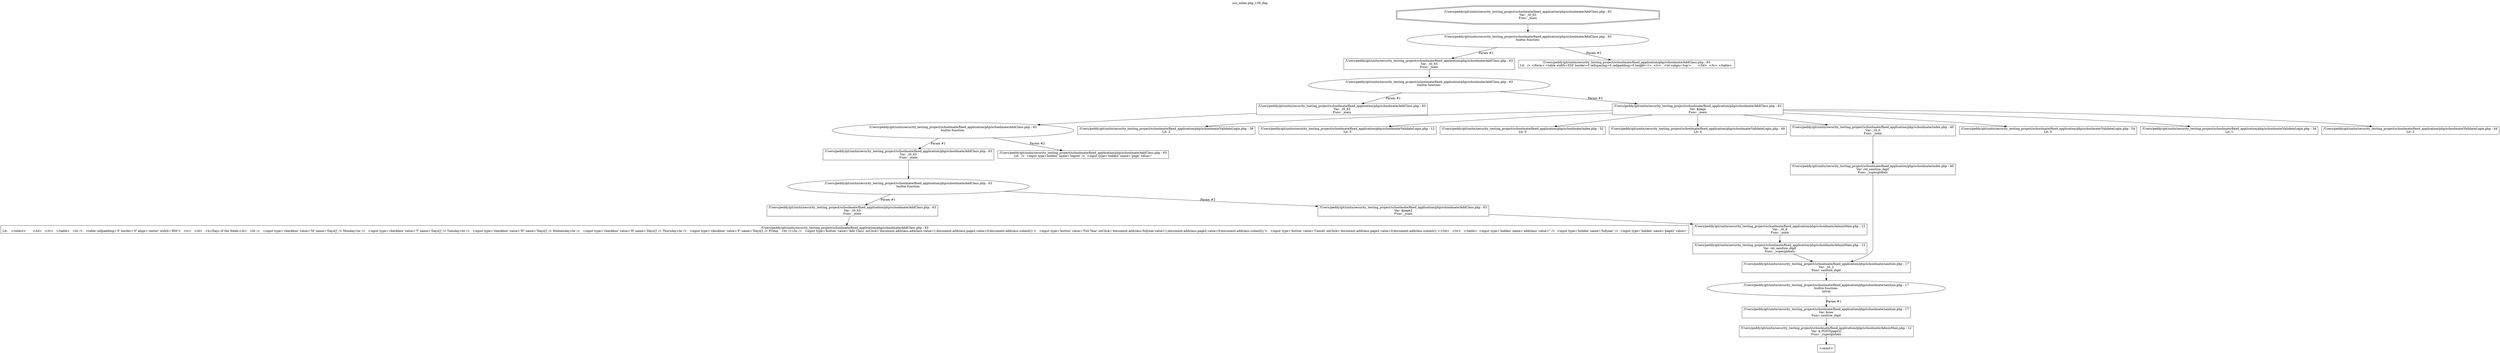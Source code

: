 digraph cfg {
  label="xss_index.php_139_dep";
  labelloc=t;
  n1 [shape=doubleoctagon, label="/Users/peddy/git/unitn/security_testing_project/schoolmate/fixed_application/php/schoolmate/AddClass.php : 63\nVar: _t0_63\nFunc: _main\n"];
  n2 [shape=ellipse, label="/Users/peddy/git/unitn/security_testing_project/schoolmate/fixed_application/php/schoolmate/AddClass.php : 63\nbuiltin function:\n.\n"];
  n3 [shape=box, label="/Users/peddy/git/unitn/security_testing_project/schoolmate/fixed_application/php/schoolmate/AddClass.php : 63\nVar: _t0_63\nFunc: _main\n"];
  n4 [shape=ellipse, label="/Users/peddy/git/unitn/security_testing_project/schoolmate/fixed_application/php/schoolmate/AddClass.php : 63\nbuiltin function:\n.\n"];
  n5 [shape=box, label="/Users/peddy/git/unitn/security_testing_project/schoolmate/fixed_application/php/schoolmate/AddClass.php : 63\nVar: _t0_63\nFunc: _main\n"];
  n6 [shape=ellipse, label="/Users/peddy/git/unitn/security_testing_project/schoolmate/fixed_application/php/schoolmate/AddClass.php : 63\nbuiltin function:\n.\n"];
  n7 [shape=box, label="/Users/peddy/git/unitn/security_testing_project/schoolmate/fixed_application/php/schoolmate/AddClass.php : 63\nVar: _t0_63\nFunc: _main\n"];
  n8 [shape=ellipse, label="/Users/peddy/git/unitn/security_testing_project/schoolmate/fixed_application/php/schoolmate/AddClass.php : 63\nbuiltin function:\n.\n"];
  n9 [shape=box, label="/Users/peddy/git/unitn/security_testing_project/schoolmate/fixed_application/php/schoolmate/AddClass.php : 63\nVar: _t0_63\nFunc: _main\n"];
  n10 [shape=box, label="/Users/peddy/git/unitn/security_testing_project/schoolmate/fixed_application/php/schoolmate/AddClass.php : 63\nLit: 	 </select>	</td>   </tr>   </table>   <br />   <table cellpadding='0' border='0' align='center' width='800'>   <tr>   <td>   <b>Days of the Week:</b>   <br />   <input type='checkbox' value='M' name='Days[]' /> Monday<br />   <input type='checkbox' value='T' name='Days[]' /> Tuesday<br />   <input type='checkbox' value='W' name='Days[]' /> Wednesday<br />   <input type='checkbox' value='H' name='Days[]' /> Thursday<br />   <input type='checkbox' value='F' name='Days[]' /> Friday   <br /><br />   <input type='button' value='Add Class' onClick='document.addclass.addclass.value=1;document.addclass.page2.value=0;document.addclass.submit();'>   <input type='button' value='Full Year' onClick='document.addclass.fullyear.value=1;document.addclass.page2.value=9;document.addclass.submit();'>   <input type='button' value='Cancel' onClick='document.addclass.page2.value=0;document.addclass.submit();'></td>   </tr>   </table>  <input type='hidden' name='addclass' value='' />  <input type='hidden' name='fullyear' />  <input type='hidden' name='page2' value='\n"];
  n11 [shape=box, label="/Users/peddy/git/unitn/security_testing_project/schoolmate/fixed_application/php/schoolmate/AddClass.php : 63\nVar: $page2\nFunc: _main\n"];
  n12 [shape=box, label="/Users/peddy/git/unitn/security_testing_project/schoolmate/fixed_application/php/schoolmate/AdminMain.php : 12\nVar: _t0_9\nFunc: _main\n"];
  n13 [shape=box, label="/Users/peddy/git/unitn/security_testing_project/schoolmate/fixed_application/php/schoolmate/AdminMain.php : 12\nVar: ret_sanitize_digit\nFunc: _superglobals\n"];
  n14 [shape=box, label="/Users/peddy/git/unitn/security_testing_project/schoolmate/fixed_application/php/schoolmate/sanitize.php : 17\nVar: _t0_2\nFunc: sanitize_digit\n"];
  n15 [shape=ellipse, label="/Users/peddy/git/unitn/security_testing_project/schoolmate/fixed_application/php/schoolmate/sanitize.php : 17\nbuiltin function:\nintval\n"];
  n16 [shape=box, label="/Users/peddy/git/unitn/security_testing_project/schoolmate/fixed_application/php/schoolmate/sanitize.php : 17\nVar: $raw\nFunc: sanitize_digit\n"];
  n17 [shape=box, label="/Users/peddy/git/unitn/security_testing_project/schoolmate/fixed_application/php/schoolmate/AdminMain.php : 12\nVar: $_POST[page2]\nFunc: _superglobals\n"];
  n18 [shape=box, label="<uninit>"];
  n19 [shape=box, label="/Users/peddy/git/unitn/security_testing_project/schoolmate/fixed_application/php/schoolmate/AddClass.php : 63\nLit:  />  <input type=hidden' name='logout' />  <input type='hidden' name='page' value='\n"];
  n20 [shape=box, label="/Users/peddy/git/unitn/security_testing_project/schoolmate/fixed_application/php/schoolmate/AddClass.php : 63\nVar: $page\nFunc: _main\n"];
  n21 [shape=box, label="/Users/peddy/git/unitn/security_testing_project/schoolmate/fixed_application/php/schoolmate/ValidateLogin.php : 39\nLit: 2\n"];
  n22 [shape=box, label="/Users/peddy/git/unitn/security_testing_project/schoolmate/fixed_application/php/schoolmate/ValidateLogin.php : 12\nLit: 0\n"];
  n23 [shape=box, label="/Users/peddy/git/unitn/security_testing_project/schoolmate/fixed_application/php/schoolmate/index.php : 52\nLit: 0\n"];
  n24 [shape=box, label="/Users/peddy/git/unitn/security_testing_project/schoolmate/fixed_application/php/schoolmate/ValidateLogin.php : 49\nLit: 4\n"];
  n25 [shape=box, label="/Users/peddy/git/unitn/security_testing_project/schoolmate/fixed_application/php/schoolmate/index.php : 40\nVar: _t0_0\nFunc: _main\n"];
  n26 [shape=box, label="/Users/peddy/git/unitn/security_testing_project/schoolmate/fixed_application/php/schoolmate/index.php : 40\nVar: ret_sanitize_digit\nFunc: _superglobals\n"];
  n27 [shape=box, label="/Users/peddy/git/unitn/security_testing_project/schoolmate/fixed_application/php/schoolmate/ValidateLogin.php : 54\nLit: 5\n"];
  n28 [shape=box, label="/Users/peddy/git/unitn/security_testing_project/schoolmate/fixed_application/php/schoolmate/ValidateLogin.php : 34\nLit: 1\n"];
  n29 [shape=box, label="/Users/peddy/git/unitn/security_testing_project/schoolmate/fixed_application/php/schoolmate/ValidateLogin.php : 44\nLit: 2\n"];
  n30 [shape=box, label="/Users/peddy/git/unitn/security_testing_project/schoolmate/fixed_application/php/schoolmate/AddClass.php : 63\nLit:  /> </form> <table width=520' border=0 cellspacing=0 cellpadding=0 height=1>  <tr>   <td valign='top'>	&nbsp;   </td>  </tr> </table> \n"];
  n1 -> n2;
  n3 -> n4;
  n5 -> n6;
  n7 -> n8;
  n9 -> n10;
  n8 -> n9[label="Param #1"];
  n8 -> n11[label="Param #2"];
  n14 -> n15;
  n17 -> n18;
  n16 -> n17;
  n15 -> n16[label="Param #1"];
  n13 -> n14;
  n12 -> n13;
  n11 -> n12;
  n6 -> n7[label="Param #1"];
  n6 -> n19[label="Param #2"];
  n4 -> n5[label="Param #1"];
  n4 -> n20[label="Param #2"];
  n20 -> n21;
  n20 -> n22;
  n20 -> n23;
  n20 -> n24;
  n20 -> n25;
  n20 -> n27;
  n20 -> n28;
  n20 -> n29;
  n26 -> n14;
  n25 -> n26;
  n2 -> n3[label="Param #1"];
  n2 -> n30[label="Param #2"];
}
